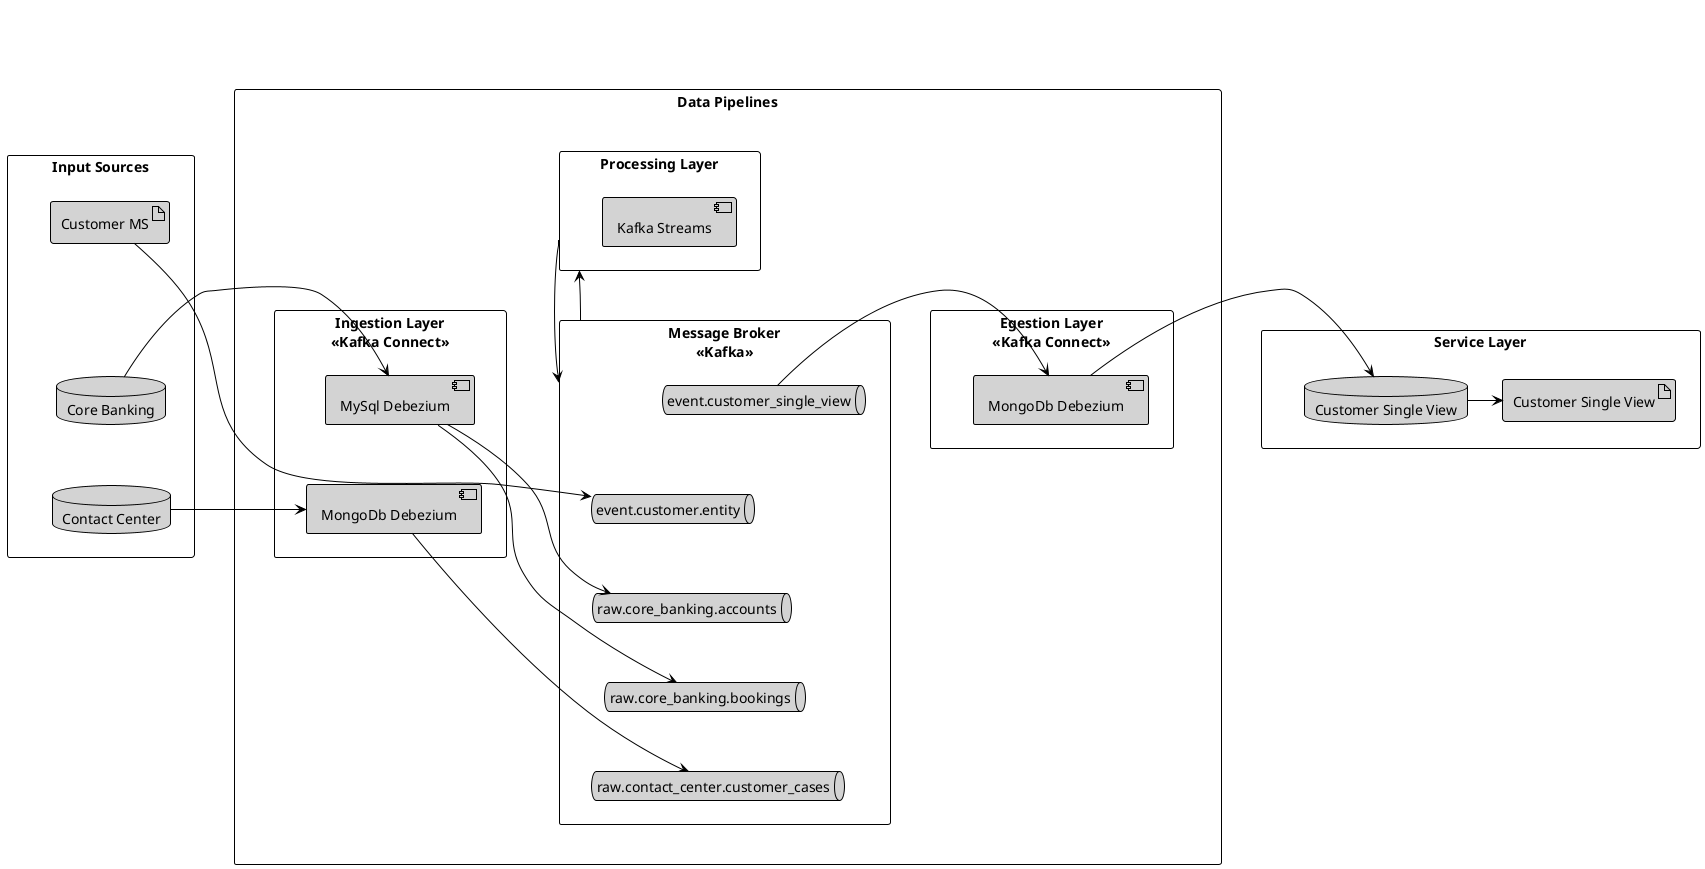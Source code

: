 @startuml
'https://plantuml.com/deployment-diagram
''!theme aws-orange

<style>
componentDiagram {
  BackGroundColor white
  LineThickness 1
  LineColor black
}
database {
    BackGroundColor: lightgrey;
}
artifact {
    BackGroundColor: lightgrey;
}
component {
    BackGroundColor: lightgrey;
}
queue {
    BackGroundColor: lightgrey;
}
</style>

rectangle "Input Sources" as inputs {
    artifact "Customer MS" as ms_customer
    database "Core Banking" as db_core_banking
    database "Contact Center" as db_contact_center
}

rectangle "Data Pipelines" as pipelines {
    rectangle "Ingestion Layer\n<<Kafka Connect>>" as ingestion_layer {
       component "MySql Debezium" as ingest_mysql_debezium
       component "MongoDb Debezium" as ingest_mongodb_debezium
    }
    rectangle "Message Broker\n<<Kafka>>" as message_broker {
        queue "event.customer.entity" as topic_customer_entity
        queue "raw.core_banking.bookings" as topic_core_banking_bookings
        queue "raw.core_banking.accounts" as topic_core_banking_accounts
        queue "raw.contact_center.customer_cases" as topic_contact_center_customer_cases
        queue "event.customer_single_view" as topic_customer_single_view
       }

    rectangle "Processing Layer" as processing_layer {
        component "Kafka Streams"
    }

    rectangle "Egestion Layer\n<<Kafka Connect>>" as egestion_layer {
       component "MongoDb Debezium" as egest_mongodb_debezium
    }

}

rectangle "Service Layer" as service_layer {
    artifact "Customer Single View" as ms_customer_single_view
    database "Customer Single View" as db_customer_single_view
}

inputs -[hidden]r-> pipelines
pipelines -[hidden]r-> service_layer

ingestion_layer -[hidden]r-> message_broker
message_broker -[hidden]r-> egestion_layer


ingestion_layer -[hidden]u-> processing_layer
message_broker -u-> processing_layer
egestion_layer -[hidden]u-> processing_layer

processing_layer -> message_broker

topic_customer_entity -[hidden]d-> topic_core_banking_accounts
topic_core_banking_accounts -[hidden]d-> topic_core_banking_bookings
topic_core_banking_bookings -[hidden]d-> topic_contact_center_customer_cases
topic_customer_single_view -[hidden]d-> topic_customer_entity
topic_customer_single_view -[hidden]d-> topic_core_banking_bookings
topic_customer_single_view -[hidden]d-> topic_contact_center_customer_cases
topic_customer_single_view -[hidden]d-> topic_core_banking_accounts

ms_customer -[hidden]d-> db_core_banking
db_core_banking -[hidden]d-> db_contact_center

ingest_mysql_debezium -[hidden]d-> ingest_mongodb_debezium

db_core_banking -r-> ingest_mysql_debezium
db_contact_center -r-> ingest_mongodb_debezium

ms_customer -r-> topic_customer_entity
ingest_mysql_debezium -r-> topic_core_banking_accounts
ingest_mysql_debezium -r-> topic_core_banking_bookings
ingest_mongodb_debezium -r-> topic_contact_center_customer_cases

egest_mongodb_debezium -r-> db_customer_single_view
topic_customer_single_view -r-> egest_mongodb_debezium

db_customer_single_view -r-> ms_customer_single_view


@enduml